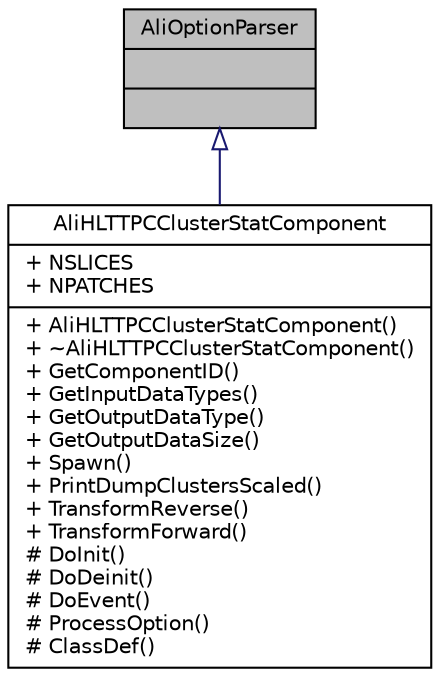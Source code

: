 digraph "AliOptionParser"
{
 // INTERACTIVE_SVG=YES
  bgcolor="transparent";
  edge [fontname="Helvetica",fontsize="10",labelfontname="Helvetica",labelfontsize="10"];
  node [fontname="Helvetica",fontsize="10",shape=record];
  Node1 [label="{AliOptionParser\n||}",height=0.2,width=0.4,color="black", fillcolor="grey75", style="filled", fontcolor="black"];
  Node1 -> Node2 [dir="back",color="midnightblue",fontsize="10",style="solid",arrowtail="onormal",fontname="Helvetica"];
  Node2 [label="{AliHLTTPCClusterStatComponent\n|+ NSLICES\l+ NPATCHES\l|+ AliHLTTPCClusterStatComponent()\l+ ~AliHLTTPCClusterStatComponent()\l+ GetComponentID()\l+ GetInputDataTypes()\l+ GetOutputDataType()\l+ GetOutputDataSize()\l+ Spawn()\l+ PrintDumpClustersScaled()\l+ TransformReverse()\l+ TransformForward()\l# DoInit()\l# DoDeinit()\l# DoEvent()\l# ProcessOption()\l# ClassDef()\l}",height=0.2,width=0.4,color="black",URL="$db/dc1/classAliHLTTPCClusterStatComponent.html"];
}
